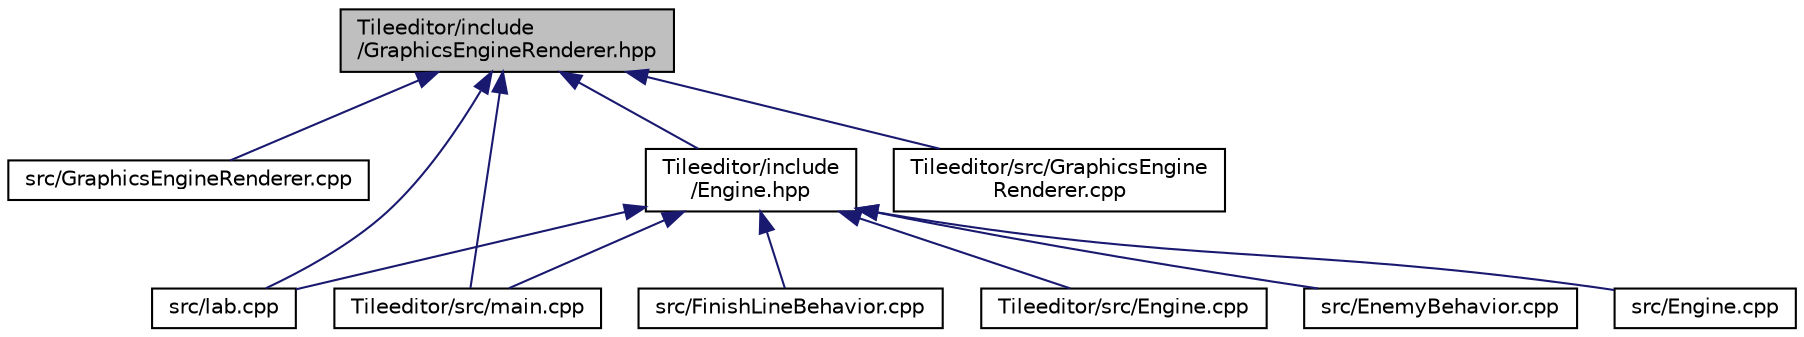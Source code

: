 digraph "Tileeditor/include/GraphicsEngineRenderer.hpp"
{
  edge [fontname="Helvetica",fontsize="10",labelfontname="Helvetica",labelfontsize="10"];
  node [fontname="Helvetica",fontsize="10",shape=record];
  Node2 [label="Tileeditor/include\l/GraphicsEngineRenderer.hpp",height=0.2,width=0.4,color="black", fillcolor="grey75", style="filled", fontcolor="black"];
  Node2 -> Node3 [dir="back",color="midnightblue",fontsize="10",style="solid",fontname="Helvetica"];
  Node3 [label="src/GraphicsEngineRenderer.cpp",height=0.2,width=0.4,color="black", fillcolor="white", style="filled",URL="$src_2GraphicsEngineRenderer_8cpp.html"];
  Node2 -> Node4 [dir="back",color="midnightblue",fontsize="10",style="solid",fontname="Helvetica"];
  Node4 [label="src/lab.cpp",height=0.2,width=0.4,color="black", fillcolor="white", style="filled",URL="$lab_8cpp.html"];
  Node2 -> Node5 [dir="back",color="midnightblue",fontsize="10",style="solid",fontname="Helvetica"];
  Node5 [label="Tileeditor/src/GraphicsEngine\lRenderer.cpp",height=0.2,width=0.4,color="black", fillcolor="white", style="filled",URL="$Tileeditor_2src_2GraphicsEngineRenderer_8cpp.html"];
  Node2 -> Node6 [dir="back",color="midnightblue",fontsize="10",style="solid",fontname="Helvetica"];
  Node6 [label="Tileeditor/src/main.cpp",height=0.2,width=0.4,color="black", fillcolor="white", style="filled",URL="$main_8cpp.html"];
  Node2 -> Node7 [dir="back",color="midnightblue",fontsize="10",style="solid",fontname="Helvetica"];
  Node7 [label="Tileeditor/include\l/Engine.hpp",height=0.2,width=0.4,color="black", fillcolor="white", style="filled",URL="$Tileeditor_2include_2Engine_8hpp.html"];
  Node7 -> Node8 [dir="back",color="midnightblue",fontsize="10",style="solid",fontname="Helvetica"];
  Node8 [label="src/EnemyBehavior.cpp",height=0.2,width=0.4,color="black", fillcolor="white", style="filled",URL="$EnemyBehavior_8cpp.html"];
  Node7 -> Node9 [dir="back",color="midnightblue",fontsize="10",style="solid",fontname="Helvetica"];
  Node9 [label="src/Engine.cpp",height=0.2,width=0.4,color="black", fillcolor="white", style="filled",URL="$src_2Engine_8cpp.html"];
  Node7 -> Node10 [dir="back",color="midnightblue",fontsize="10",style="solid",fontname="Helvetica"];
  Node10 [label="src/FinishLineBehavior.cpp",height=0.2,width=0.4,color="black", fillcolor="white", style="filled",URL="$FinishLineBehavior_8cpp.html"];
  Node7 -> Node4 [dir="back",color="midnightblue",fontsize="10",style="solid",fontname="Helvetica"];
  Node7 -> Node11 [dir="back",color="midnightblue",fontsize="10",style="solid",fontname="Helvetica"];
  Node11 [label="Tileeditor/src/Engine.cpp",height=0.2,width=0.4,color="black", fillcolor="white", style="filled",URL="$Tileeditor_2src_2Engine_8cpp.html"];
  Node7 -> Node6 [dir="back",color="midnightblue",fontsize="10",style="solid",fontname="Helvetica"];
}
